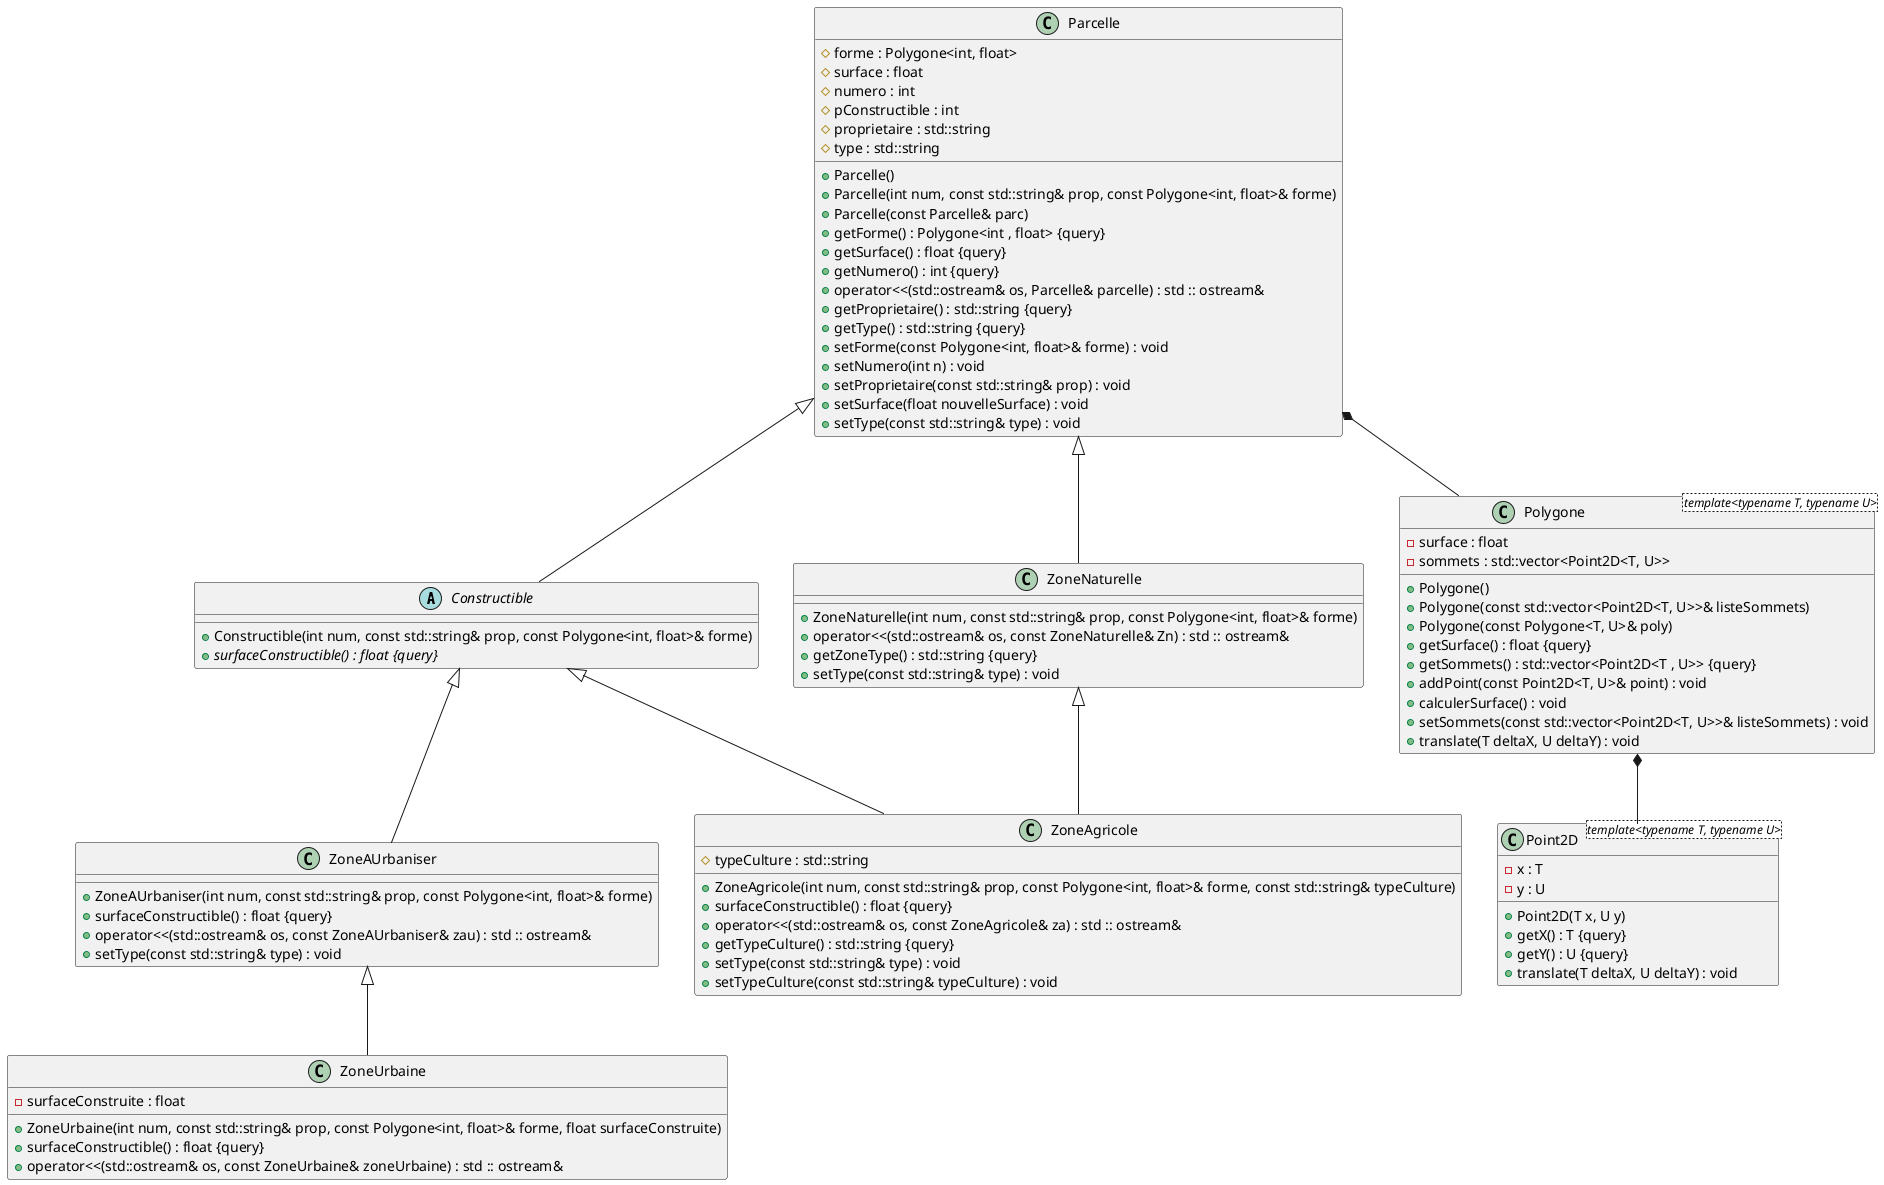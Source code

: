 @startuml





/' Objects '/

abstract class Constructible {
	+Constructible(int num, const std::string& prop, const Polygone<int, float>& forme)
	+{abstract} surfaceConstructible() : float {query}
}


class Parcelle {
	+Parcelle()
	+Parcelle(int num, const std::string& prop, const Polygone<int, float>& forme)
	+Parcelle(const Parcelle& parc)
	+getForme() : Polygone<int , float> {query}
	#forme : Polygone<int, float>
	+getSurface() : float {query}
	#surface : float
	+getNumero() : int {query}
	#numero : int
	#pConstructible : int
	+operator<<(std::ostream& os, Parcelle& parcelle) : std :: ostream&
	+getProprietaire() : std::string {query}
	+getType() : std::string {query}
	#proprietaire : std::string
	#type : std::string
	+setForme(const Polygone<int, float>& forme) : void
	+setNumero(int n) : void
	+setProprietaire(const std::string& prop) : void
	+setSurface(float nouvelleSurface) : void
	+setType(const std::string& type) : void
}


class Point2D <template<typename T, typename U>> {
	+Point2D(T x, U y)
	+getX() : T {query}
	-x : T
	+getY() : U {query}
	-y : U
	+translate(T deltaX, U deltaY) : void
}


class Polygone <template<typename T, typename U>> {
	+Polygone()
	+Polygone(const std::vector<Point2D<T, U>>& listeSommets)
	+Polygone(const Polygone<T, U>& poly)
	+getSurface() : float {query}
	-surface : float
	+getSommets() : std::vector<Point2D<T , U>> {query}
	-sommets : std::vector<Point2D<T, U>>
	+addPoint(const Point2D<T, U>& point) : void
	+calculerSurface() : void
	+setSommets(const std::vector<Point2D<T, U>>& listeSommets) : void
	+translate(T deltaX, U deltaY) : void
}


class ZoneAUrbaniser {
	+ZoneAUrbaniser(int num, const std::string& prop, const Polygone<int, float>& forme)
	+surfaceConstructible() : float {query}
	+operator<<(std::ostream& os, const ZoneAUrbaniser& zau) : std :: ostream&
	+setType(const std::string& type) : void
}


class ZoneAgricole {
	+ZoneAgricole(int num, const std::string& prop, const Polygone<int, float>& forme, const std::string& typeCulture)
	+surfaceConstructible() : float {query}
	+operator<<(std::ostream& os, const ZoneAgricole& za) : std :: ostream&
	+getTypeCulture() : std::string {query}
	#typeCulture : std::string
	+setType(const std::string& type) : void
	+setTypeCulture(const std::string& typeCulture) : void
}


class ZoneNaturelle {
	+ZoneNaturelle(int num, const std::string& prop, const Polygone<int, float>& forme)
	+operator<<(std::ostream& os, const ZoneNaturelle& Zn) : std :: ostream&
	+getZoneType() : std::string {query}
	+setType(const std::string& type) : void
}


class ZoneUrbaine {
	+ZoneUrbaine(int num, const std::string& prop, const Polygone<int, float>& forme, float surfaceConstruite)
	+surfaceConstructible() : float {query}
	-surfaceConstruite : float
	+operator<<(std::ostream& os, const ZoneUrbaine& zoneUrbaine) : std :: ostream&
}





/' Inheritance relationships '/

.Constructible <|-- .ZoneAUrbaniser


.Constructible <|-- .ZoneAgricole


.Parcelle <|-- .Constructible


.Parcelle <|-- .ZoneNaturelle


.ZoneAUrbaniser <|-- .ZoneUrbaine


.ZoneNaturelle <|-- .ZoneAgricole





/' Aggregation relationships '/

.Parcelle *-- .Polygone


.Polygone *-- .Point2D






/' Nested objects '/



@enduml
